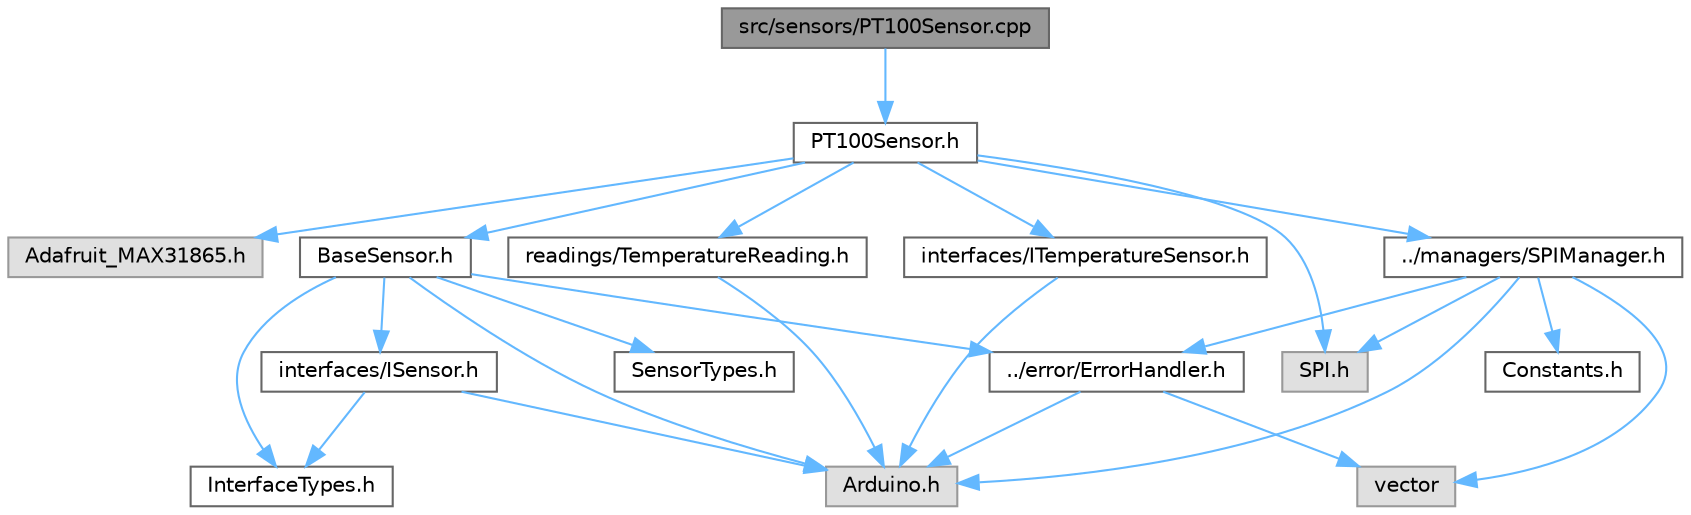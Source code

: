 digraph "src/sensors/PT100Sensor.cpp"
{
 // LATEX_PDF_SIZE
  bgcolor="transparent";
  edge [fontname=Helvetica,fontsize=10,labelfontname=Helvetica,labelfontsize=10];
  node [fontname=Helvetica,fontsize=10,shape=box,height=0.2,width=0.4];
  Node1 [id="Node000001",label="src/sensors/PT100Sensor.cpp",height=0.2,width=0.4,color="gray40", fillcolor="grey60", style="filled", fontcolor="black",tooltip=" "];
  Node1 -> Node2 [id="edge1_Node000001_Node000002",color="steelblue1",style="solid",tooltip=" "];
  Node2 [id="Node000002",label="PT100Sensor.h",height=0.2,width=0.4,color="grey40", fillcolor="white", style="filled",URL="$_p_t100_sensor_8h.html",tooltip=" "];
  Node2 -> Node3 [id="edge2_Node000002_Node000003",color="steelblue1",style="solid",tooltip=" "];
  Node3 [id="Node000003",label="Adafruit_MAX31865.h",height=0.2,width=0.4,color="grey60", fillcolor="#E0E0E0", style="filled",tooltip=" "];
  Node2 -> Node4 [id="edge3_Node000002_Node000004",color="steelblue1",style="solid",tooltip=" "];
  Node4 [id="Node000004",label="SPI.h",height=0.2,width=0.4,color="grey60", fillcolor="#E0E0E0", style="filled",tooltip=" "];
  Node2 -> Node5 [id="edge4_Node000002_Node000005",color="steelblue1",style="solid",tooltip=" "];
  Node5 [id="Node000005",label="BaseSensor.h",height=0.2,width=0.4,color="grey40", fillcolor="white", style="filled",URL="$_base_sensor_8h.html",tooltip=" "];
  Node5 -> Node6 [id="edge5_Node000005_Node000006",color="steelblue1",style="solid",tooltip=" "];
  Node6 [id="Node000006",label="Arduino.h",height=0.2,width=0.4,color="grey60", fillcolor="#E0E0E0", style="filled",tooltip=" "];
  Node5 -> Node7 [id="edge6_Node000005_Node000007",color="steelblue1",style="solid",tooltip=" "];
  Node7 [id="Node000007",label="interfaces/ISensor.h",height=0.2,width=0.4,color="grey40", fillcolor="white", style="filled",URL="$_i_sensor_8h.html",tooltip=" "];
  Node7 -> Node6 [id="edge7_Node000007_Node000006",color="steelblue1",style="solid",tooltip=" "];
  Node7 -> Node8 [id="edge8_Node000007_Node000008",color="steelblue1",style="solid",tooltip=" "];
  Node8 [id="Node000008",label="InterfaceTypes.h",height=0.2,width=0.4,color="grey40", fillcolor="white", style="filled",URL="$_interface_types_8h.html",tooltip=" "];
  Node5 -> Node8 [id="edge9_Node000005_Node000008",color="steelblue1",style="solid",tooltip=" "];
  Node5 -> Node9 [id="edge10_Node000005_Node000009",color="steelblue1",style="solid",tooltip=" "];
  Node9 [id="Node000009",label="../error/ErrorHandler.h",height=0.2,width=0.4,color="grey40", fillcolor="white", style="filled",URL="$_error_handler_8h.html",tooltip=" "];
  Node9 -> Node6 [id="edge11_Node000009_Node000006",color="steelblue1",style="solid",tooltip=" "];
  Node9 -> Node10 [id="edge12_Node000009_Node000010",color="steelblue1",style="solid",tooltip=" "];
  Node10 [id="Node000010",label="vector",height=0.2,width=0.4,color="grey60", fillcolor="#E0E0E0", style="filled",tooltip=" "];
  Node5 -> Node11 [id="edge13_Node000005_Node000011",color="steelblue1",style="solid",tooltip=" "];
  Node11 [id="Node000011",label="SensorTypes.h",height=0.2,width=0.4,color="grey40", fillcolor="white", style="filled",URL="$_sensor_types_8h.html",tooltip=" "];
  Node2 -> Node12 [id="edge14_Node000002_Node000012",color="steelblue1",style="solid",tooltip=" "];
  Node12 [id="Node000012",label="interfaces/ITemperatureSensor.h",height=0.2,width=0.4,color="grey40", fillcolor="white", style="filled",URL="$_i_temperature_sensor_8h.html",tooltip=" "];
  Node12 -> Node6 [id="edge15_Node000012_Node000006",color="steelblue1",style="solid",tooltip=" "];
  Node2 -> Node13 [id="edge16_Node000002_Node000013",color="steelblue1",style="solid",tooltip=" "];
  Node13 [id="Node000013",label="readings/TemperatureReading.h",height=0.2,width=0.4,color="grey40", fillcolor="white", style="filled",URL="$_temperature_reading_8h.html",tooltip=" "];
  Node13 -> Node6 [id="edge17_Node000013_Node000006",color="steelblue1",style="solid",tooltip=" "];
  Node2 -> Node14 [id="edge18_Node000002_Node000014",color="steelblue1",style="solid",tooltip=" "];
  Node14 [id="Node000014",label="../managers/SPIManager.h",height=0.2,width=0.4,color="grey40", fillcolor="white", style="filled",URL="$_s_p_i_manager_8h.html",tooltip=" "];
  Node14 -> Node6 [id="edge19_Node000014_Node000006",color="steelblue1",style="solid",tooltip=" "];
  Node14 -> Node4 [id="edge20_Node000014_Node000004",color="steelblue1",style="solid",tooltip=" "];
  Node14 -> Node10 [id="edge21_Node000014_Node000010",color="steelblue1",style="solid",tooltip=" "];
  Node14 -> Node9 [id="edge22_Node000014_Node000009",color="steelblue1",style="solid",tooltip=" "];
  Node14 -> Node15 [id="edge23_Node000014_Node000015",color="steelblue1",style="solid",tooltip=" "];
  Node15 [id="Node000015",label="Constants.h",height=0.2,width=0.4,color="grey40", fillcolor="white", style="filled",URL="$_constants_8h.html",tooltip=" "];
}

